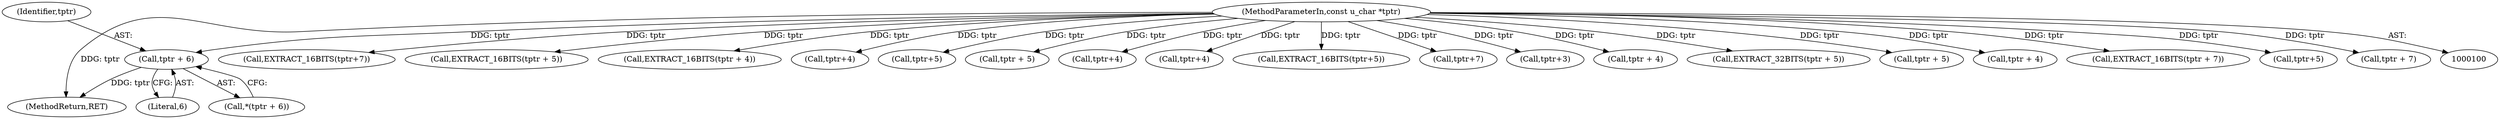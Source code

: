digraph "0_tcpdump_e6511cc1a950fe1566b2236329d6b4bd0826cc7a@pointer" {
"1000230" [label="(Call,tptr + 6)"];
"1000102" [label="(MethodParameterIn,const u_char *tptr)"];
"1000285" [label="(MethodReturn,RET)"];
"1000188" [label="(Call,EXTRACT_16BITS(tptr+7))"];
"1000175" [label="(Call,EXTRACT_16BITS(tptr + 5))"];
"1000232" [label="(Literal,6)"];
"1000273" [label="(Call,EXTRACT_16BITS(tptr + 4))"];
"1000252" [label="(Call,tptr+4)"];
"1000223" [label="(Call,tptr+5)"];
"1000256" [label="(Call,tptr + 5)"];
"1000215" [label="(Call,tptr+4)"];
"1000155" [label="(Call,tptr+4)"];
"1000171" [label="(Call,EXTRACT_16BITS(tptr+5))"];
"1000189" [label="(Call,tptr+7)"];
"1000120" [label="(Call,tptr+3)"];
"1000230" [label="(Call,tptr + 6)"];
"1000229" [label="(Call,*(tptr + 6))"];
"1000159" [label="(Call,tptr + 4)"];
"1000255" [label="(Call,EXTRACT_32BITS(tptr + 5))"];
"1000102" [label="(MethodParameterIn,const u_char *tptr)"];
"1000176" [label="(Call,tptr + 5)"];
"1000274" [label="(Call,tptr + 4)"];
"1000192" [label="(Call,EXTRACT_16BITS(tptr + 7))"];
"1000231" [label="(Identifier,tptr)"];
"1000172" [label="(Call,tptr+5)"];
"1000193" [label="(Call,tptr + 7)"];
"1000230" -> "1000229"  [label="AST: "];
"1000230" -> "1000232"  [label="CFG: "];
"1000231" -> "1000230"  [label="AST: "];
"1000232" -> "1000230"  [label="AST: "];
"1000229" -> "1000230"  [label="CFG: "];
"1000230" -> "1000285"  [label="DDG: tptr"];
"1000102" -> "1000230"  [label="DDG: tptr"];
"1000102" -> "1000100"  [label="AST: "];
"1000102" -> "1000285"  [label="DDG: tptr"];
"1000102" -> "1000120"  [label="DDG: tptr"];
"1000102" -> "1000155"  [label="DDG: tptr"];
"1000102" -> "1000159"  [label="DDG: tptr"];
"1000102" -> "1000171"  [label="DDG: tptr"];
"1000102" -> "1000172"  [label="DDG: tptr"];
"1000102" -> "1000175"  [label="DDG: tptr"];
"1000102" -> "1000176"  [label="DDG: tptr"];
"1000102" -> "1000188"  [label="DDG: tptr"];
"1000102" -> "1000189"  [label="DDG: tptr"];
"1000102" -> "1000192"  [label="DDG: tptr"];
"1000102" -> "1000193"  [label="DDG: tptr"];
"1000102" -> "1000215"  [label="DDG: tptr"];
"1000102" -> "1000223"  [label="DDG: tptr"];
"1000102" -> "1000252"  [label="DDG: tptr"];
"1000102" -> "1000255"  [label="DDG: tptr"];
"1000102" -> "1000256"  [label="DDG: tptr"];
"1000102" -> "1000273"  [label="DDG: tptr"];
"1000102" -> "1000274"  [label="DDG: tptr"];
}
